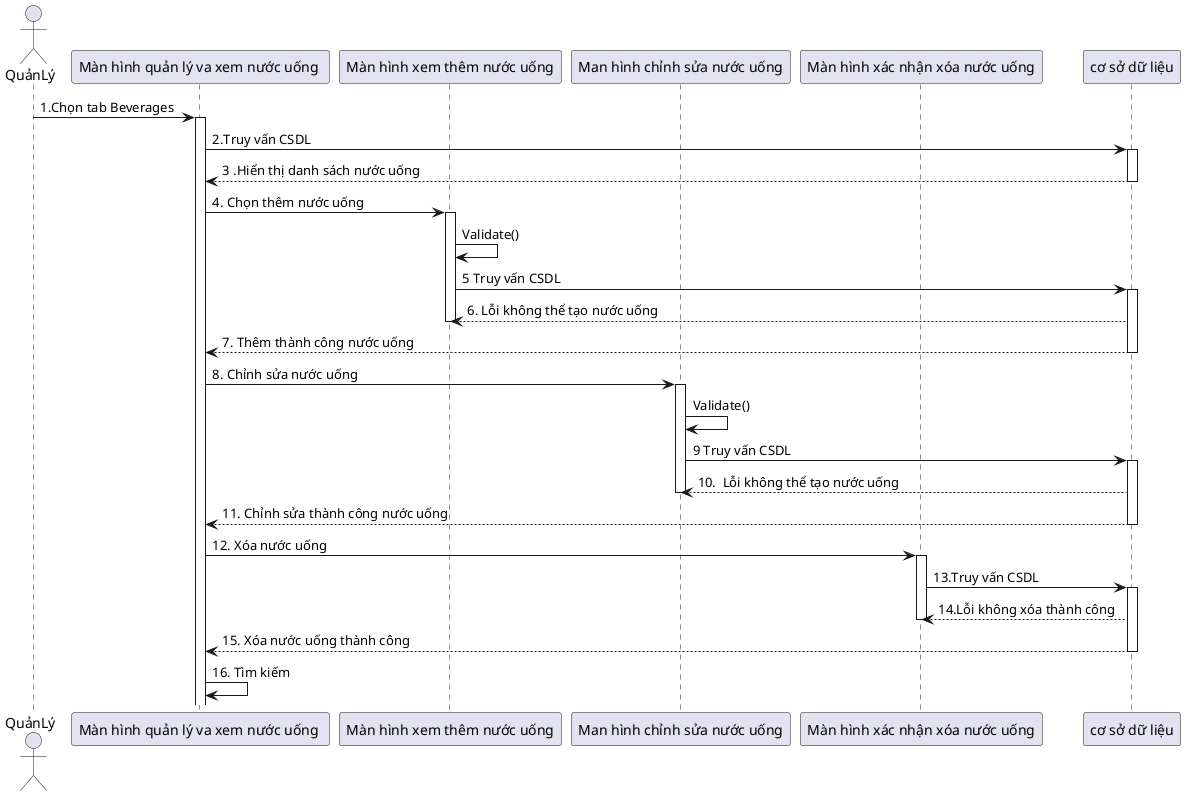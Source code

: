 @startuml
actor QuảnLý
participant "Màn hình quản lý va xem nước uống " as A
participant "Màn hình xem thêm nước uống" as B
participant "Man hình chỉnh sửa nước uống" as C
participant "Màn hình xác nhận xóa nước uống" as D

participant "cơ sở dữ liệu" as E


QuảnLý -> A : 1.Chọn tab Beverages
activate A 
A ->E : 2.Truy vấn CSDL
activate E
E --> A : 3 .Hiển thị danh sách nước uống
deactivate E 


A -> B : 4. Chọn thêm nước uống
activate B 
B ->B : Validate()
B -> E : 5 Truy vấn CSDL
activate E 
E --> B : 6. Lỗi không thể tạo nước uống
deactivate B 
E --> A : 7. Thêm thành công nước uống
deactivate E 


A -> C : 8. Chỉnh sửa nước uống 
activate C 
C ->C :Validate()

C ->E :9 Truy vấn CSDL
activate E 
E --> C :10.  Lỗi không thể tạo nước uống
deactivate C 
E --> A : 11. Chỉnh sửa thành công nước uống
deactivate E 

A -> D :12. Xóa nước uống 
activate D 
D ->E : 13.Truy vấn CSDL
activate E 
E --> D : 14.Lỗi không xóa thành công 
deactivate D 
E --> A : 15. Xóa nước uống thành công
deactivate E 
A  -> A : 16. Tìm kiếm

@enduml